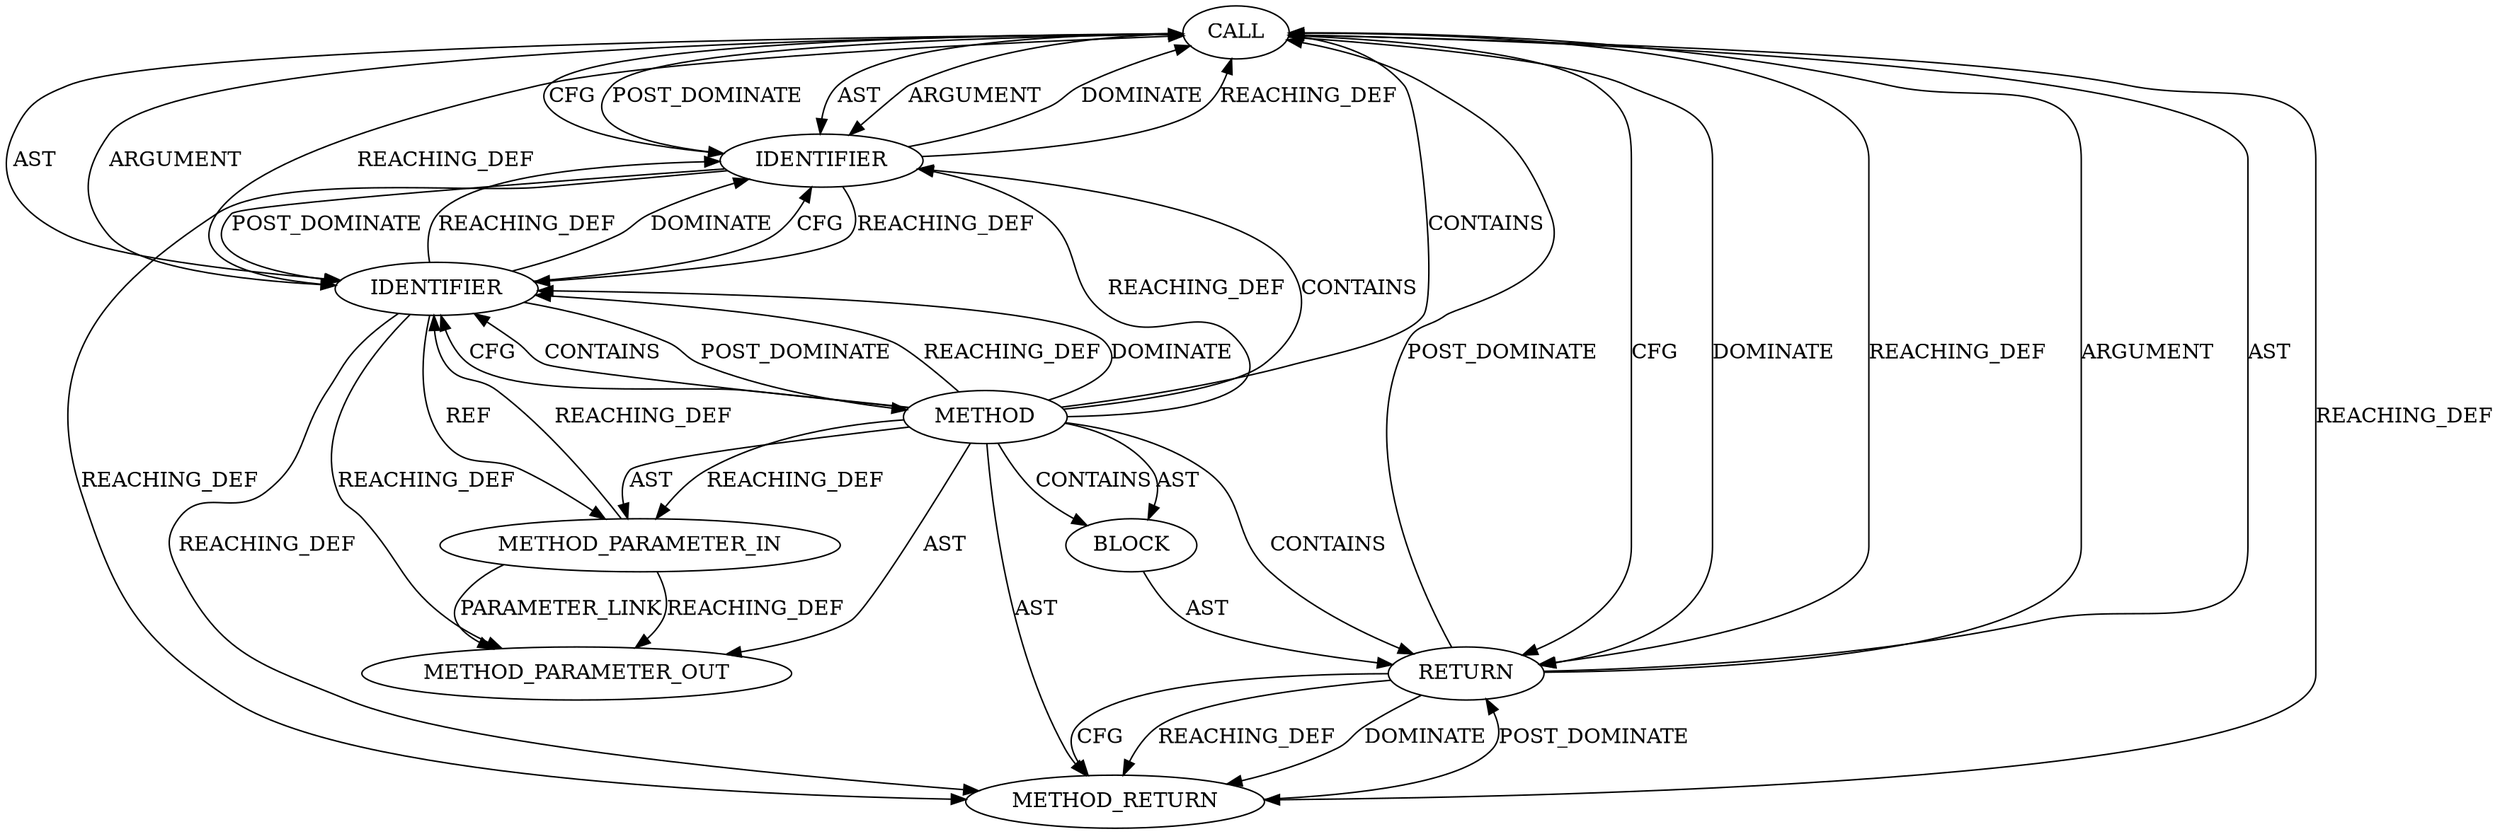 digraph {
  1152 [label=CALL ORDER=1 ARGUMENT_INDEX=-1 CODE="ALIGN(len, CEPH_GCM_BLOCK_LEN)" COLUMN_NUMBER=9 METHOD_FULL_NAME="ALIGN" LINE_NUMBER=379 TYPE_FULL_NAME="<empty>" DISPATCH_TYPE="STATIC_DISPATCH" SIGNATURE="" NAME="ALIGN"]
  13099 [label=METHOD_PARAMETER_OUT ORDER=1 CODE="int len" IS_VARIADIC=false COLUMN_NUMBER=23 LINE_NUMBER=377 TYPE_FULL_NAME="int" EVALUATION_STRATEGY="BY_VALUE" INDEX=1 NAME="len"]
  1154 [label=IDENTIFIER ORDER=2 ARGUMENT_INDEX=2 CODE="CEPH_GCM_BLOCK_LEN" COLUMN_NUMBER=20 LINE_NUMBER=379 TYPE_FULL_NAME="ANY" NAME="CEPH_GCM_BLOCK_LEN"]
  1151 [label=RETURN ORDER=1 ARGUMENT_INDEX=-1 CODE="return ALIGN(len, CEPH_GCM_BLOCK_LEN);" COLUMN_NUMBER=2 LINE_NUMBER=379]
  1149 [label=METHOD_PARAMETER_IN ORDER=1 CODE="int len" IS_VARIADIC=false COLUMN_NUMBER=23 LINE_NUMBER=377 TYPE_FULL_NAME="int" EVALUATION_STRATEGY="BY_VALUE" INDEX=1 NAME="len"]
  1155 [label=METHOD_RETURN ORDER=3 CODE="RET" COLUMN_NUMBER=1 LINE_NUMBER=377 TYPE_FULL_NAME="int" EVALUATION_STRATEGY="BY_VALUE"]
  1153 [label=IDENTIFIER ORDER=1 ARGUMENT_INDEX=1 CODE="len" COLUMN_NUMBER=15 LINE_NUMBER=379 TYPE_FULL_NAME="int" NAME="len"]
  1150 [label=BLOCK ORDER=2 ARGUMENT_INDEX=-1 CODE="{
	return ALIGN(len, CEPH_GCM_BLOCK_LEN);
}" COLUMN_NUMBER=1 LINE_NUMBER=378 TYPE_FULL_NAME="void"]
  1148 [label=METHOD COLUMN_NUMBER=1 LINE_NUMBER=377 COLUMN_NUMBER_END=1 IS_EXTERNAL=false SIGNATURE="int padded_len (int)" NAME="padded_len" AST_PARENT_TYPE="TYPE_DECL" AST_PARENT_FULL_NAME="messenger_v2.c:<global>" ORDER=26 CODE="static int padded_len(int len)
{
	return ALIGN(len, CEPH_GCM_BLOCK_LEN);
}" FULL_NAME="padded_len" LINE_NUMBER_END=380 FILENAME="messenger_v2.c"]
  1152 -> 1153 [label=AST ]
  1152 -> 1154 [label=POST_DOMINATE ]
  1152 -> 1151 [label=CFG ]
  1153 -> 1154 [label=REACHING_DEF VARIABLE="len"]
  1151 -> 1152 [label=ARGUMENT ]
  1151 -> 1152 [label=AST ]
  1148 -> 1150 [label=CONTAINS ]
  1152 -> 1154 [label=AST ]
  1152 -> 1155 [label=REACHING_DEF VARIABLE="ALIGN(len, CEPH_GCM_BLOCK_LEN)"]
  1152 -> 1151 [label=DOMINATE ]
  1148 -> 1150 [label=AST ]
  1153 -> 1154 [label=DOMINATE ]
  1153 -> 13099 [label=REACHING_DEF VARIABLE="len"]
  1154 -> 1155 [label=REACHING_DEF VARIABLE="CEPH_GCM_BLOCK_LEN"]
  1151 -> 1155 [label=CFG ]
  1152 -> 1153 [label=ARGUMENT ]
  1153 -> 1152 [label=REACHING_DEF VARIABLE="len"]
  1148 -> 1154 [label=REACHING_DEF VARIABLE=""]
  1154 -> 1152 [label=DOMINATE ]
  1153 -> 1154 [label=CFG ]
  1149 -> 1153 [label=REACHING_DEF VARIABLE="len"]
  1154 -> 1152 [label=REACHING_DEF VARIABLE="CEPH_GCM_BLOCK_LEN"]
  1151 -> 1155 [label=REACHING_DEF VARIABLE="<RET>"]
  1148 -> 1149 [label=AST ]
  1153 -> 1148 [label=POST_DOMINATE ]
  1151 -> 1152 [label=POST_DOMINATE ]
  1149 -> 13099 [label=PARAMETER_LINK ]
  1150 -> 1151 [label=AST ]
  1152 -> 1151 [label=REACHING_DEF VARIABLE="ALIGN(len, CEPH_GCM_BLOCK_LEN)"]
  1148 -> 1153 [label=REACHING_DEF VARIABLE=""]
  1148 -> 1149 [label=REACHING_DEF VARIABLE=""]
  1154 -> 1153 [label=REACHING_DEF VARIABLE="CEPH_GCM_BLOCK_LEN"]
  1148 -> 1153 [label=DOMINATE ]
  1148 -> 1153 [label=CFG ]
  1153 -> 1149 [label=REF ]
  1148 -> 1152 [label=CONTAINS ]
  1148 -> 1151 [label=CONTAINS ]
  1155 -> 1151 [label=POST_DOMINATE ]
  1154 -> 1152 [label=CFG ]
  1148 -> 1154 [label=CONTAINS ]
  1153 -> 1155 [label=REACHING_DEF VARIABLE="len"]
  1148 -> 13099 [label=AST ]
  1151 -> 1155 [label=DOMINATE ]
  1154 -> 1153 [label=POST_DOMINATE ]
  1149 -> 13099 [label=REACHING_DEF VARIABLE="len"]
  1148 -> 1153 [label=CONTAINS ]
  1152 -> 1154 [label=ARGUMENT ]
  1148 -> 1155 [label=AST ]
}
